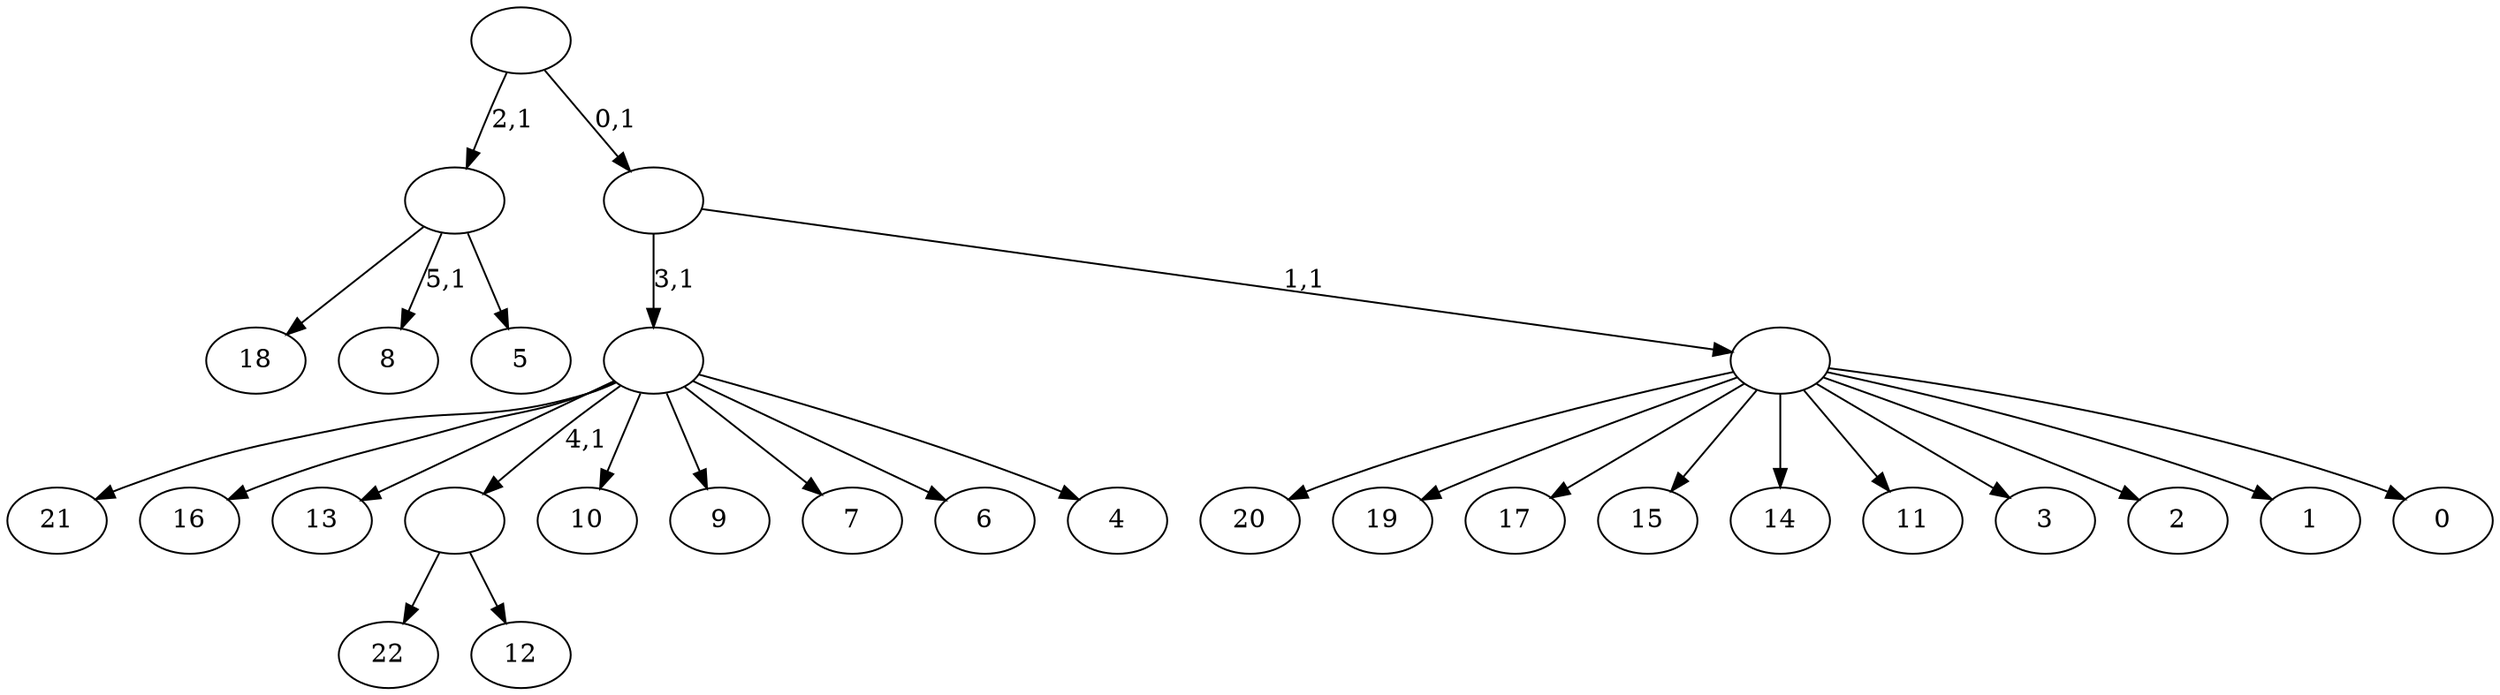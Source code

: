 digraph T {
	29 [label="22"]
	28 [label="21"]
	27 [label="20"]
	26 [label="19"]
	25 [label="18"]
	24 [label="17"]
	23 [label="16"]
	22 [label="15"]
	21 [label="14"]
	20 [label="13"]
	19 [label="12"]
	18 [label=""]
	17 [label="11"]
	16 [label="10"]
	15 [label="9"]
	14 [label="8"]
	12 [label="7"]
	11 [label="6"]
	10 [label="5"]
	9 [label=""]
	8 [label="4"]
	7 [label=""]
	6 [label="3"]
	5 [label="2"]
	4 [label="1"]
	3 [label="0"]
	2 [label=""]
	1 [label=""]
	0 [label=""]
	18 -> 29 [label=""]
	18 -> 19 [label=""]
	9 -> 14 [label="5,1"]
	9 -> 25 [label=""]
	9 -> 10 [label=""]
	7 -> 28 [label=""]
	7 -> 23 [label=""]
	7 -> 20 [label=""]
	7 -> 18 [label="4,1"]
	7 -> 16 [label=""]
	7 -> 15 [label=""]
	7 -> 12 [label=""]
	7 -> 11 [label=""]
	7 -> 8 [label=""]
	2 -> 27 [label=""]
	2 -> 26 [label=""]
	2 -> 24 [label=""]
	2 -> 22 [label=""]
	2 -> 21 [label=""]
	2 -> 17 [label=""]
	2 -> 6 [label=""]
	2 -> 5 [label=""]
	2 -> 4 [label=""]
	2 -> 3 [label=""]
	1 -> 7 [label="3,1"]
	1 -> 2 [label="1,1"]
	0 -> 9 [label="2,1"]
	0 -> 1 [label="0,1"]
}
